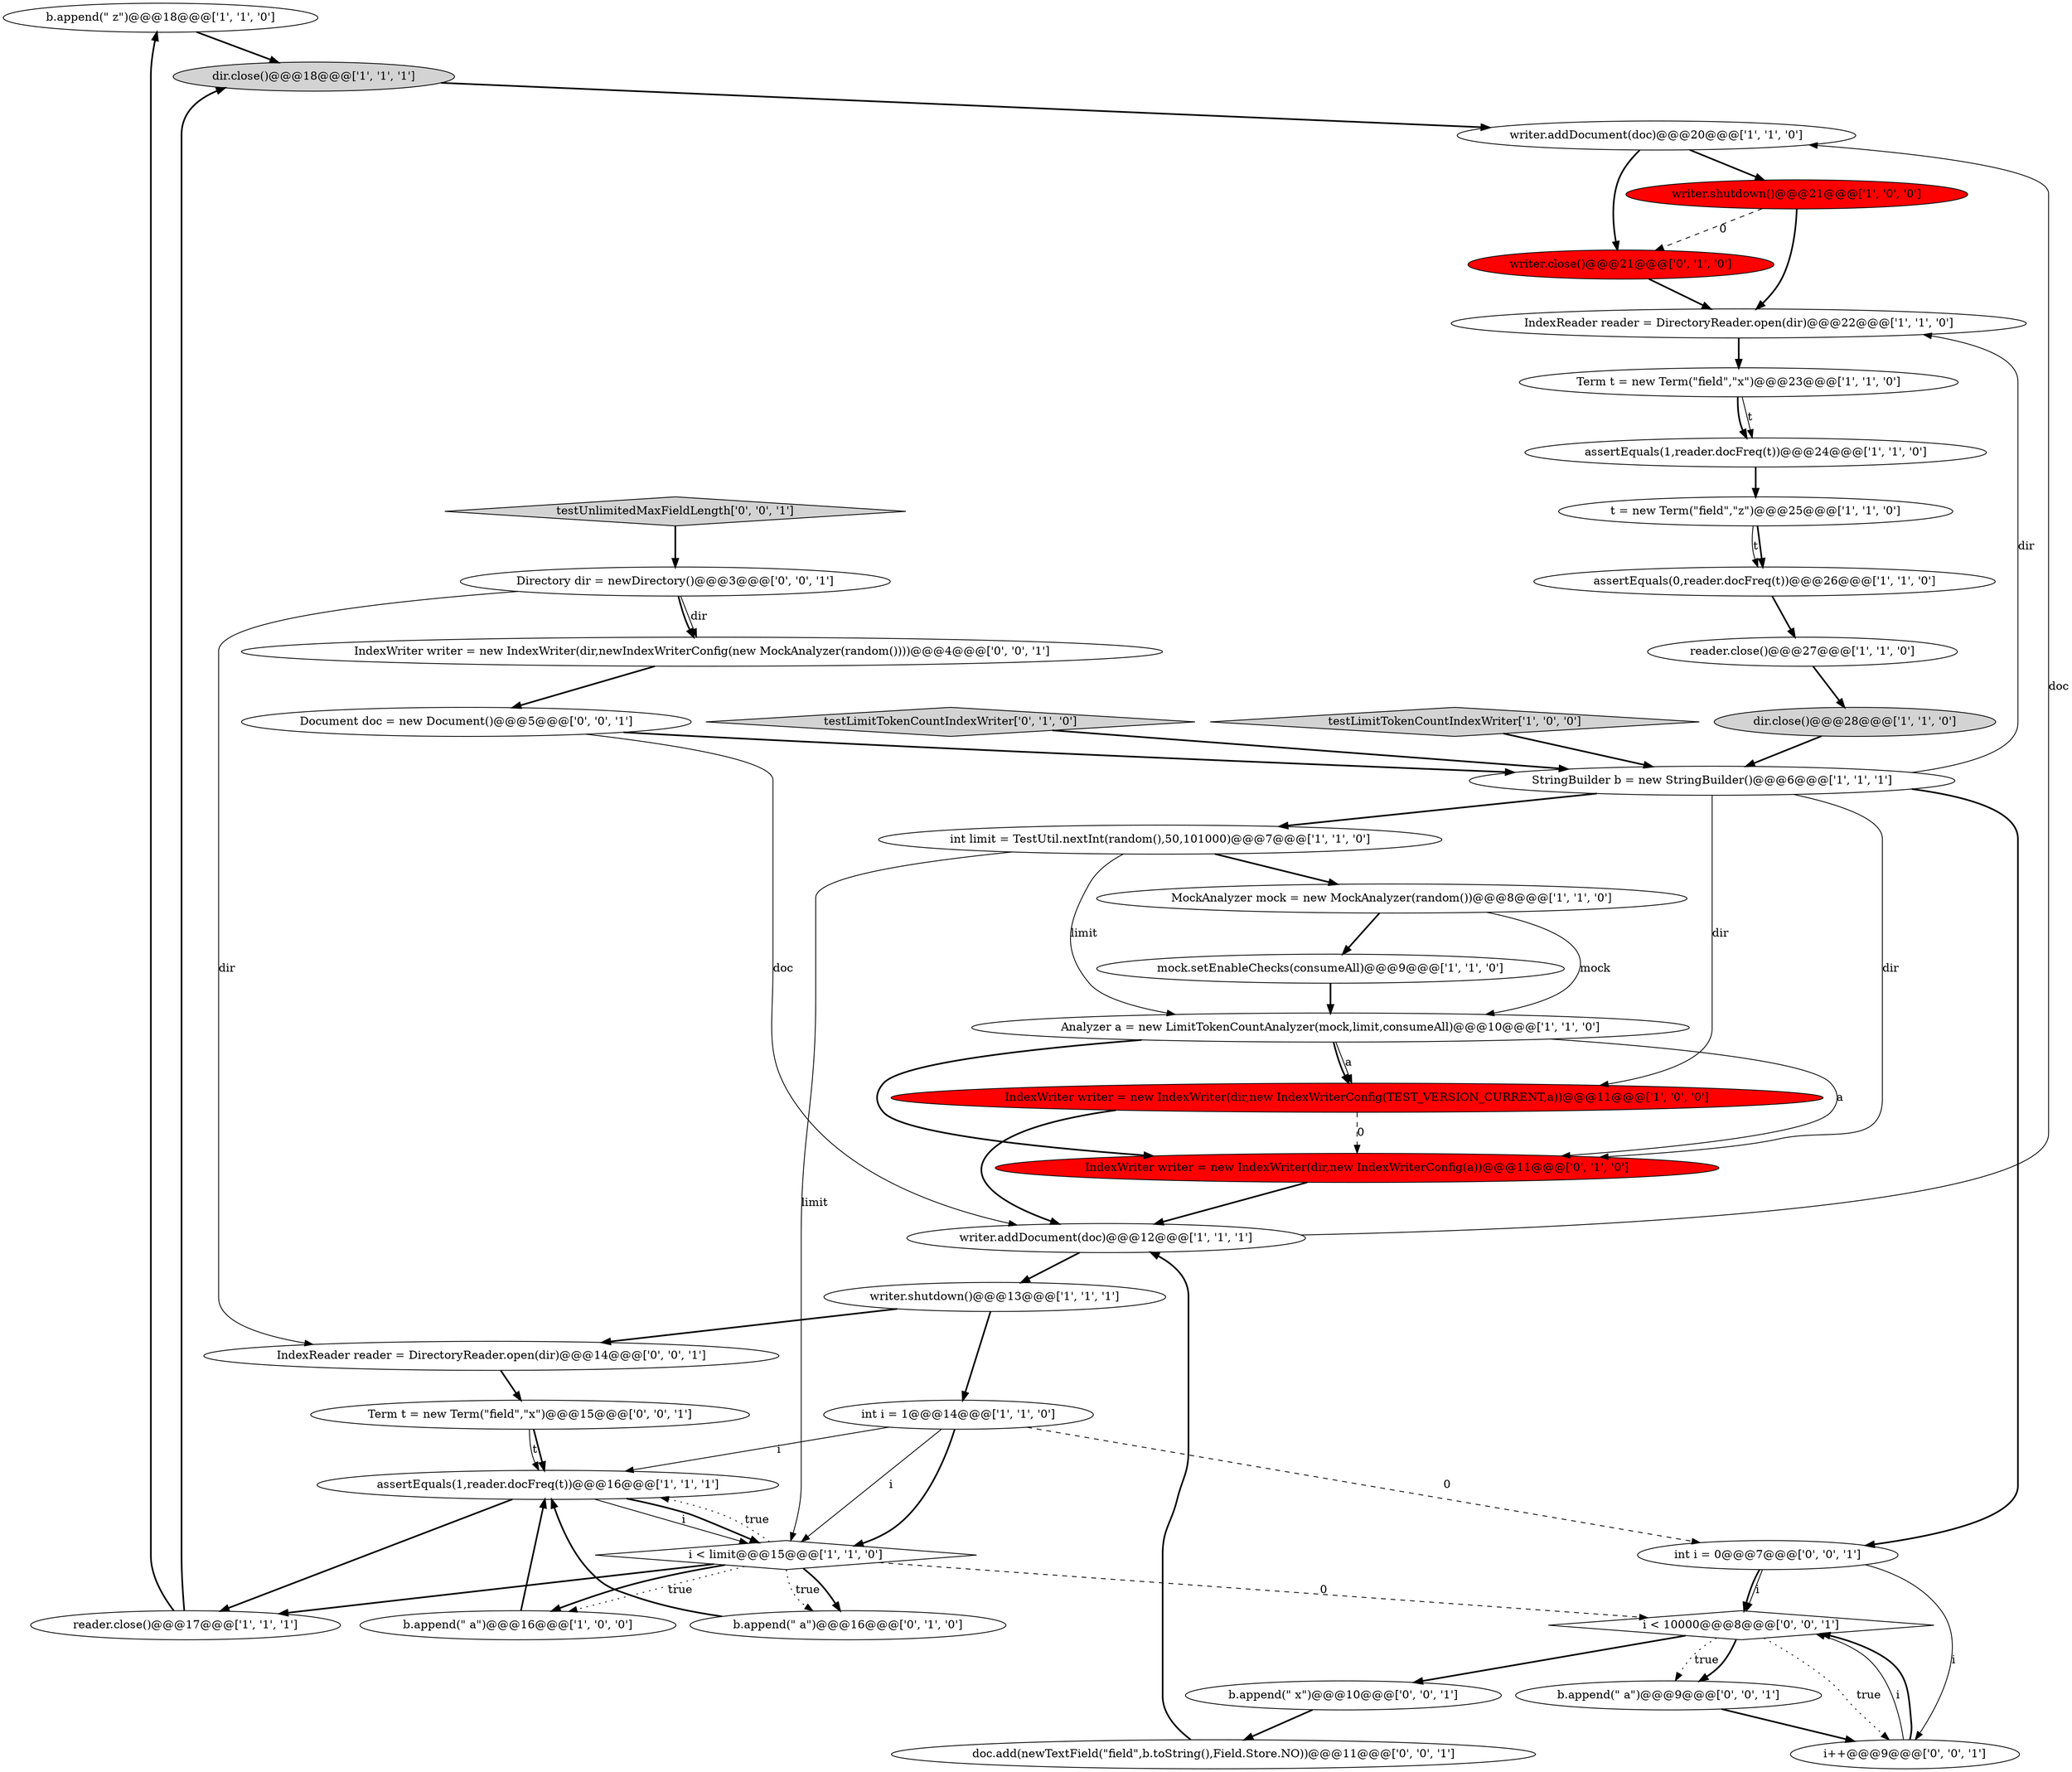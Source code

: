digraph {
2 [style = filled, label = "b.append(\" z\")@@@18@@@['1', '1', '0']", fillcolor = white, shape = ellipse image = "AAA0AAABBB1BBB"];
27 [style = filled, label = "writer.close()@@@21@@@['0', '1', '0']", fillcolor = red, shape = ellipse image = "AAA1AAABBB2BBB"];
40 [style = filled, label = "i < 10000@@@8@@@['0', '0', '1']", fillcolor = white, shape = diamond image = "AAA0AAABBB3BBB"];
6 [style = filled, label = "reader.close()@@@27@@@['1', '1', '0']", fillcolor = white, shape = ellipse image = "AAA0AAABBB1BBB"];
14 [style = filled, label = "reader.close()@@@17@@@['1', '1', '1']", fillcolor = white, shape = ellipse image = "AAA0AAABBB1BBB"];
38 [style = filled, label = "Term t = new Term(\"field\",\"x\")@@@15@@@['0', '0', '1']", fillcolor = white, shape = ellipse image = "AAA0AAABBB3BBB"];
20 [style = filled, label = "assertEquals(1,reader.docFreq(t))@@@24@@@['1', '1', '0']", fillcolor = white, shape = ellipse image = "AAA0AAABBB1BBB"];
13 [style = filled, label = "testLimitTokenCountIndexWriter['1', '0', '0']", fillcolor = lightgray, shape = diamond image = "AAA0AAABBB1BBB"];
10 [style = filled, label = "assertEquals(1,reader.docFreq(t))@@@16@@@['1', '1', '1']", fillcolor = white, shape = ellipse image = "AAA0AAABBB1BBB"];
18 [style = filled, label = "Term t = new Term(\"field\",\"x\")@@@23@@@['1', '1', '0']", fillcolor = white, shape = ellipse image = "AAA0AAABBB1BBB"];
1 [style = filled, label = "int i = 1@@@14@@@['1', '1', '0']", fillcolor = white, shape = ellipse image = "AAA0AAABBB1BBB"];
35 [style = filled, label = "IndexWriter writer = new IndexWriter(dir,newIndexWriterConfig(new MockAnalyzer(random())))@@@4@@@['0', '0', '1']", fillcolor = white, shape = ellipse image = "AAA0AAABBB3BBB"];
0 [style = filled, label = "writer.shutdown()@@@21@@@['1', '0', '0']", fillcolor = red, shape = ellipse image = "AAA1AAABBB1BBB"];
25 [style = filled, label = "b.append(\" a\")@@@16@@@['0', '1', '0']", fillcolor = white, shape = ellipse image = "AAA0AAABBB2BBB"];
30 [style = filled, label = "i++@@@9@@@['0', '0', '1']", fillcolor = white, shape = ellipse image = "AAA0AAABBB3BBB"];
26 [style = filled, label = "IndexWriter writer = new IndexWriter(dir,new IndexWriterConfig(a))@@@11@@@['0', '1', '0']", fillcolor = red, shape = ellipse image = "AAA1AAABBB2BBB"];
12 [style = filled, label = "dir.close()@@@28@@@['1', '1', '0']", fillcolor = lightgray, shape = ellipse image = "AAA0AAABBB1BBB"];
16 [style = filled, label = "StringBuilder b = new StringBuilder()@@@6@@@['1', '1', '1']", fillcolor = white, shape = ellipse image = "AAA0AAABBB1BBB"];
23 [style = filled, label = "MockAnalyzer mock = new MockAnalyzer(random())@@@8@@@['1', '1', '0']", fillcolor = white, shape = ellipse image = "AAA0AAABBB1BBB"];
29 [style = filled, label = "Document doc = new Document()@@@5@@@['0', '0', '1']", fillcolor = white, shape = ellipse image = "AAA0AAABBB3BBB"];
33 [style = filled, label = "Directory dir = newDirectory()@@@3@@@['0', '0', '1']", fillcolor = white, shape = ellipse image = "AAA0AAABBB3BBB"];
5 [style = filled, label = "b.append(\" a\")@@@16@@@['1', '0', '0']", fillcolor = white, shape = ellipse image = "AAA0AAABBB1BBB"];
4 [style = filled, label = "IndexWriter writer = new IndexWriter(dir,new IndexWriterConfig(TEST_VERSION_CURRENT,a))@@@11@@@['1', '0', '0']", fillcolor = red, shape = ellipse image = "AAA1AAABBB1BBB"];
39 [style = filled, label = "b.append(\" x\")@@@10@@@['0', '0', '1']", fillcolor = white, shape = ellipse image = "AAA0AAABBB3BBB"];
31 [style = filled, label = "b.append(\" a\")@@@9@@@['0', '0', '1']", fillcolor = white, shape = ellipse image = "AAA0AAABBB3BBB"];
8 [style = filled, label = "IndexReader reader = DirectoryReader.open(dir)@@@22@@@['1', '1', '0']", fillcolor = white, shape = ellipse image = "AAA0AAABBB1BBB"];
3 [style = filled, label = "writer.addDocument(doc)@@@12@@@['1', '1', '1']", fillcolor = white, shape = ellipse image = "AAA0AAABBB1BBB"];
11 [style = filled, label = "i < limit@@@15@@@['1', '1', '0']", fillcolor = white, shape = diamond image = "AAA0AAABBB1BBB"];
24 [style = filled, label = "assertEquals(0,reader.docFreq(t))@@@26@@@['1', '1', '0']", fillcolor = white, shape = ellipse image = "AAA0AAABBB1BBB"];
37 [style = filled, label = "int i = 0@@@7@@@['0', '0', '1']", fillcolor = white, shape = ellipse image = "AAA0AAABBB3BBB"];
22 [style = filled, label = "t = new Term(\"field\",\"z\")@@@25@@@['1', '1', '0']", fillcolor = white, shape = ellipse image = "AAA0AAABBB1BBB"];
9 [style = filled, label = "int limit = TestUtil.nextInt(random(),50,101000)@@@7@@@['1', '1', '0']", fillcolor = white, shape = ellipse image = "AAA0AAABBB1BBB"];
17 [style = filled, label = "writer.addDocument(doc)@@@20@@@['1', '1', '0']", fillcolor = white, shape = ellipse image = "AAA0AAABBB1BBB"];
19 [style = filled, label = "dir.close()@@@18@@@['1', '1', '1']", fillcolor = lightgray, shape = ellipse image = "AAA0AAABBB1BBB"];
32 [style = filled, label = "doc.add(newTextField(\"field\",b.toString(),Field.Store.NO))@@@11@@@['0', '0', '1']", fillcolor = white, shape = ellipse image = "AAA0AAABBB3BBB"];
21 [style = filled, label = "mock.setEnableChecks(consumeAll)@@@9@@@['1', '1', '0']", fillcolor = white, shape = ellipse image = "AAA0AAABBB1BBB"];
7 [style = filled, label = "writer.shutdown()@@@13@@@['1', '1', '1']", fillcolor = white, shape = ellipse image = "AAA0AAABBB1BBB"];
28 [style = filled, label = "testLimitTokenCountIndexWriter['0', '1', '0']", fillcolor = lightgray, shape = diamond image = "AAA0AAABBB2BBB"];
36 [style = filled, label = "IndexReader reader = DirectoryReader.open(dir)@@@14@@@['0', '0', '1']", fillcolor = white, shape = ellipse image = "AAA0AAABBB3BBB"];
34 [style = filled, label = "testUnlimitedMaxFieldLength['0', '0', '1']", fillcolor = lightgray, shape = diamond image = "AAA0AAABBB3BBB"];
15 [style = filled, label = "Analyzer a = new LimitTokenCountAnalyzer(mock,limit,consumeAll)@@@10@@@['1', '1', '0']", fillcolor = white, shape = ellipse image = "AAA0AAABBB1BBB"];
5->10 [style = bold, label=""];
4->3 [style = bold, label=""];
30->40 [style = solid, label="i"];
22->24 [style = solid, label="t"];
33->35 [style = bold, label=""];
16->37 [style = bold, label=""];
2->19 [style = bold, label=""];
7->1 [style = bold, label=""];
15->26 [style = solid, label="a"];
35->29 [style = bold, label=""];
3->17 [style = solid, label="doc"];
11->14 [style = bold, label=""];
38->10 [style = bold, label=""];
10->14 [style = bold, label=""];
37->40 [style = solid, label="i"];
8->18 [style = bold, label=""];
33->36 [style = solid, label="dir"];
26->3 [style = bold, label=""];
21->15 [style = bold, label=""];
11->10 [style = dotted, label="true"];
11->40 [style = dashed, label="0"];
16->8 [style = solid, label="dir"];
34->33 [style = bold, label=""];
38->10 [style = solid, label="t"];
16->4 [style = solid, label="dir"];
16->26 [style = solid, label="dir"];
40->30 [style = dotted, label="true"];
40->31 [style = dotted, label="true"];
14->19 [style = bold, label=""];
11->5 [style = dotted, label="true"];
12->16 [style = bold, label=""];
19->17 [style = bold, label=""];
9->15 [style = solid, label="limit"];
15->4 [style = solid, label="a"];
4->26 [style = dashed, label="0"];
0->27 [style = dashed, label="0"];
28->16 [style = bold, label=""];
9->11 [style = solid, label="limit"];
13->16 [style = bold, label=""];
10->11 [style = solid, label="i"];
1->11 [style = bold, label=""];
20->22 [style = bold, label=""];
15->26 [style = bold, label=""];
33->35 [style = solid, label="dir"];
9->23 [style = bold, label=""];
23->15 [style = solid, label="mock"];
11->5 [style = bold, label=""];
18->20 [style = bold, label=""];
17->0 [style = bold, label=""];
40->39 [style = bold, label=""];
11->25 [style = dotted, label="true"];
23->21 [style = bold, label=""];
3->7 [style = bold, label=""];
7->36 [style = bold, label=""];
29->3 [style = solid, label="doc"];
39->32 [style = bold, label=""];
31->30 [style = bold, label=""];
15->4 [style = bold, label=""];
0->8 [style = bold, label=""];
1->10 [style = solid, label="i"];
1->11 [style = solid, label="i"];
30->40 [style = bold, label=""];
25->10 [style = bold, label=""];
37->30 [style = solid, label="i"];
14->2 [style = bold, label=""];
1->37 [style = dashed, label="0"];
40->31 [style = bold, label=""];
36->38 [style = bold, label=""];
22->24 [style = bold, label=""];
17->27 [style = bold, label=""];
24->6 [style = bold, label=""];
32->3 [style = bold, label=""];
29->16 [style = bold, label=""];
27->8 [style = bold, label=""];
16->9 [style = bold, label=""];
37->40 [style = bold, label=""];
11->25 [style = bold, label=""];
18->20 [style = solid, label="t"];
10->11 [style = bold, label=""];
6->12 [style = bold, label=""];
}
